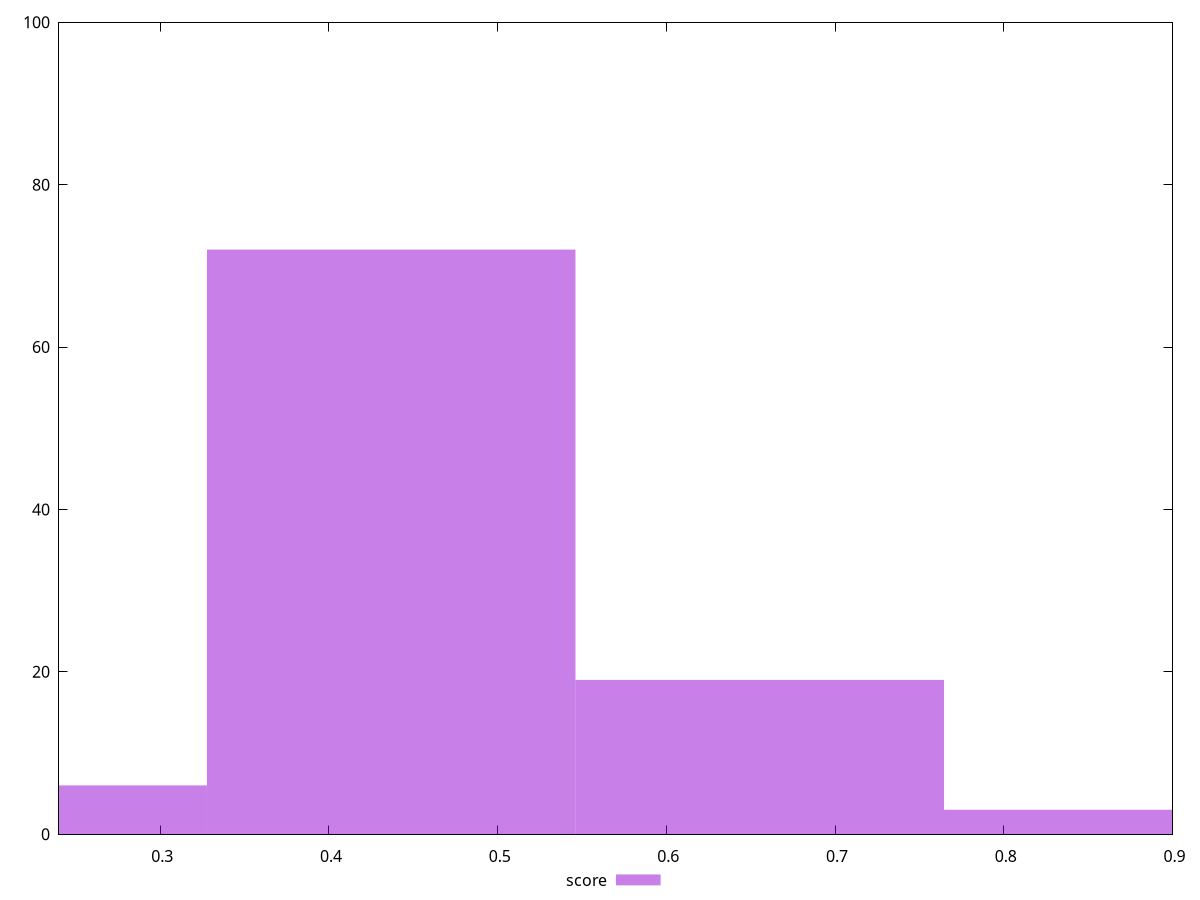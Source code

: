 reset

$score <<EOF
0.6553568969023167 19
0.8738091958697556 3
0.4369045979348778 72
0.2184522989674389 6
EOF

set key outside below
set boxwidth 0.2184522989674389
set xrange [0.24:0.9]
set yrange [0:100]
set trange [0:100]
set style fill transparent solid 0.5 noborder
set terminal svg size 640, 490 enhanced background rgb 'white'
set output "report/report_00029_2021-02-24T13-36-40.390Z/mainthread-work-breakdown/samples/music/score/histogram.svg"

plot $score title "score" with boxes

reset
